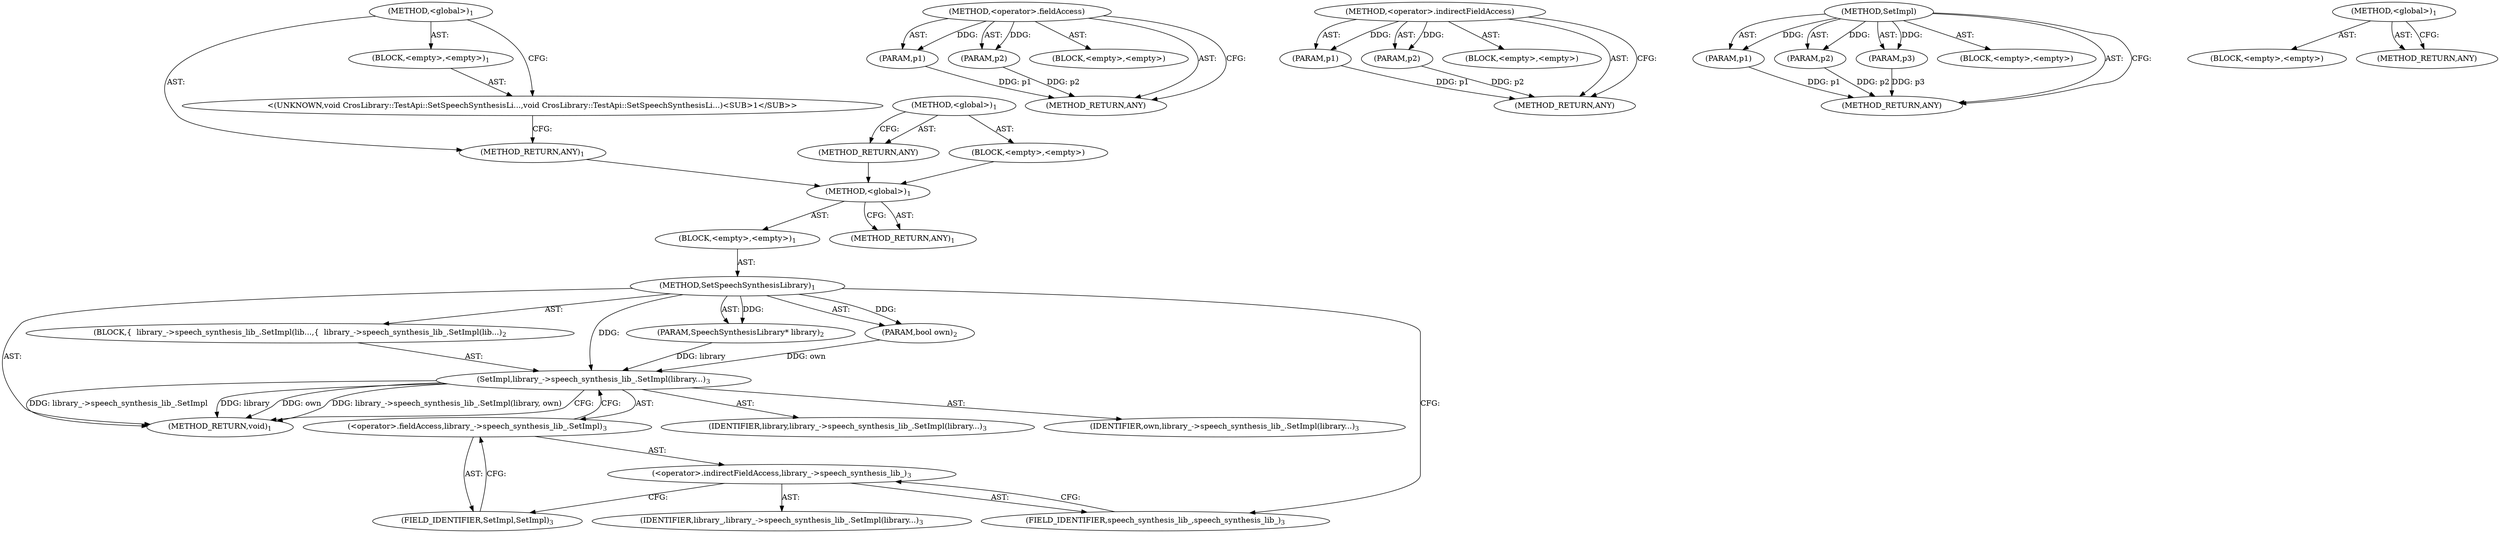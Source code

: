 digraph "&lt;global&gt;" {
vulnerable_6 [label=<(METHOD,&lt;global&gt;)<SUB>1</SUB>>];
vulnerable_7 [label=<(BLOCK,&lt;empty&gt;,&lt;empty&gt;)<SUB>1</SUB>>];
vulnerable_8 [label=<(METHOD,SetSpeechSynthesisLibrary)<SUB>1</SUB>>];
vulnerable_9 [label=<(PARAM,SpeechSynthesisLibrary* library)<SUB>2</SUB>>];
vulnerable_10 [label=<(PARAM,bool own)<SUB>2</SUB>>];
vulnerable_11 [label=<(BLOCK,{
  library_-&gt;speech_synthesis_lib_.SetImpl(lib...,{
  library_-&gt;speech_synthesis_lib_.SetImpl(lib...)<SUB>2</SUB>>];
vulnerable_12 [label=<(SetImpl,library_-&gt;speech_synthesis_lib_.SetImpl(library...)<SUB>3</SUB>>];
vulnerable_13 [label=<(&lt;operator&gt;.fieldAccess,library_-&gt;speech_synthesis_lib_.SetImpl)<SUB>3</SUB>>];
vulnerable_14 [label=<(&lt;operator&gt;.indirectFieldAccess,library_-&gt;speech_synthesis_lib_)<SUB>3</SUB>>];
vulnerable_15 [label=<(IDENTIFIER,library_,library_-&gt;speech_synthesis_lib_.SetImpl(library...)<SUB>3</SUB>>];
vulnerable_16 [label=<(FIELD_IDENTIFIER,speech_synthesis_lib_,speech_synthesis_lib_)<SUB>3</SUB>>];
vulnerable_17 [label=<(FIELD_IDENTIFIER,SetImpl,SetImpl)<SUB>3</SUB>>];
vulnerable_18 [label=<(IDENTIFIER,library,library_-&gt;speech_synthesis_lib_.SetImpl(library...)<SUB>3</SUB>>];
vulnerable_19 [label=<(IDENTIFIER,own,library_-&gt;speech_synthesis_lib_.SetImpl(library...)<SUB>3</SUB>>];
vulnerable_20 [label=<(METHOD_RETURN,void)<SUB>1</SUB>>];
vulnerable_22 [label=<(METHOD_RETURN,ANY)<SUB>1</SUB>>];
vulnerable_45 [label=<(METHOD,&lt;operator&gt;.fieldAccess)>];
vulnerable_46 [label=<(PARAM,p1)>];
vulnerable_47 [label=<(PARAM,p2)>];
vulnerable_48 [label=<(BLOCK,&lt;empty&gt;,&lt;empty&gt;)>];
vulnerable_49 [label=<(METHOD_RETURN,ANY)>];
vulnerable_50 [label=<(METHOD,&lt;operator&gt;.indirectFieldAccess)>];
vulnerable_51 [label=<(PARAM,p1)>];
vulnerable_52 [label=<(PARAM,p2)>];
vulnerable_53 [label=<(BLOCK,&lt;empty&gt;,&lt;empty&gt;)>];
vulnerable_54 [label=<(METHOD_RETURN,ANY)>];
vulnerable_39 [label=<(METHOD,SetImpl)>];
vulnerable_40 [label=<(PARAM,p1)>];
vulnerable_41 [label=<(PARAM,p2)>];
vulnerable_42 [label=<(PARAM,p3)>];
vulnerable_43 [label=<(BLOCK,&lt;empty&gt;,&lt;empty&gt;)>];
vulnerable_44 [label=<(METHOD_RETURN,ANY)>];
vulnerable_33 [label=<(METHOD,&lt;global&gt;)<SUB>1</SUB>>];
vulnerable_34 [label=<(BLOCK,&lt;empty&gt;,&lt;empty&gt;)>];
vulnerable_35 [label=<(METHOD_RETURN,ANY)>];
fixed_6 [label=<(METHOD,&lt;global&gt;)<SUB>1</SUB>>];
fixed_7 [label=<(BLOCK,&lt;empty&gt;,&lt;empty&gt;)<SUB>1</SUB>>];
fixed_8 [label="<(UNKNOWN,void CrosLibrary::TestApi::SetSpeechSynthesisLi...,void CrosLibrary::TestApi::SetSpeechSynthesisLi...)<SUB>1</SUB>>"];
fixed_9 [label=<(METHOD_RETURN,ANY)<SUB>1</SUB>>];
fixed_14 [label=<(METHOD,&lt;global&gt;)<SUB>1</SUB>>];
fixed_15 [label=<(BLOCK,&lt;empty&gt;,&lt;empty&gt;)>];
fixed_16 [label=<(METHOD_RETURN,ANY)>];
vulnerable_6 -> vulnerable_7  [key=0, label="AST: "];
vulnerable_6 -> vulnerable_22  [key=0, label="AST: "];
vulnerable_6 -> vulnerable_22  [key=1, label="CFG: "];
vulnerable_7 -> vulnerable_8  [key=0, label="AST: "];
vulnerable_8 -> vulnerable_9  [key=0, label="AST: "];
vulnerable_8 -> vulnerable_9  [key=1, label="DDG: "];
vulnerable_8 -> vulnerable_10  [key=0, label="AST: "];
vulnerable_8 -> vulnerable_10  [key=1, label="DDG: "];
vulnerable_8 -> vulnerable_11  [key=0, label="AST: "];
vulnerable_8 -> vulnerable_20  [key=0, label="AST: "];
vulnerable_8 -> vulnerable_16  [key=0, label="CFG: "];
vulnerable_8 -> vulnerable_12  [key=0, label="DDG: "];
vulnerable_9 -> vulnerable_12  [key=0, label="DDG: library"];
vulnerable_10 -> vulnerable_12  [key=0, label="DDG: own"];
vulnerable_11 -> vulnerable_12  [key=0, label="AST: "];
vulnerable_12 -> vulnerable_13  [key=0, label="AST: "];
vulnerable_12 -> vulnerable_18  [key=0, label="AST: "];
vulnerable_12 -> vulnerable_19  [key=0, label="AST: "];
vulnerable_12 -> vulnerable_20  [key=0, label="CFG: "];
vulnerable_12 -> vulnerable_20  [key=1, label="DDG: library_-&gt;speech_synthesis_lib_.SetImpl"];
vulnerable_12 -> vulnerable_20  [key=2, label="DDG: library"];
vulnerable_12 -> vulnerable_20  [key=3, label="DDG: own"];
vulnerable_12 -> vulnerable_20  [key=4, label="DDG: library_-&gt;speech_synthesis_lib_.SetImpl(library, own)"];
vulnerable_13 -> vulnerable_14  [key=0, label="AST: "];
vulnerable_13 -> vulnerable_17  [key=0, label="AST: "];
vulnerable_13 -> vulnerable_12  [key=0, label="CFG: "];
vulnerable_14 -> vulnerable_15  [key=0, label="AST: "];
vulnerable_14 -> vulnerable_16  [key=0, label="AST: "];
vulnerable_14 -> vulnerable_17  [key=0, label="CFG: "];
vulnerable_16 -> vulnerable_14  [key=0, label="CFG: "];
vulnerable_17 -> vulnerable_13  [key=0, label="CFG: "];
vulnerable_45 -> vulnerable_46  [key=0, label="AST: "];
vulnerable_45 -> vulnerable_46  [key=1, label="DDG: "];
vulnerable_45 -> vulnerable_48  [key=0, label="AST: "];
vulnerable_45 -> vulnerable_47  [key=0, label="AST: "];
vulnerable_45 -> vulnerable_47  [key=1, label="DDG: "];
vulnerable_45 -> vulnerable_49  [key=0, label="AST: "];
vulnerable_45 -> vulnerable_49  [key=1, label="CFG: "];
vulnerable_46 -> vulnerable_49  [key=0, label="DDG: p1"];
vulnerable_47 -> vulnerable_49  [key=0, label="DDG: p2"];
vulnerable_50 -> vulnerable_51  [key=0, label="AST: "];
vulnerable_50 -> vulnerable_51  [key=1, label="DDG: "];
vulnerable_50 -> vulnerable_53  [key=0, label="AST: "];
vulnerable_50 -> vulnerable_52  [key=0, label="AST: "];
vulnerable_50 -> vulnerable_52  [key=1, label="DDG: "];
vulnerable_50 -> vulnerable_54  [key=0, label="AST: "];
vulnerable_50 -> vulnerable_54  [key=1, label="CFG: "];
vulnerable_51 -> vulnerable_54  [key=0, label="DDG: p1"];
vulnerable_52 -> vulnerable_54  [key=0, label="DDG: p2"];
vulnerable_39 -> vulnerable_40  [key=0, label="AST: "];
vulnerable_39 -> vulnerable_40  [key=1, label="DDG: "];
vulnerable_39 -> vulnerable_43  [key=0, label="AST: "];
vulnerable_39 -> vulnerable_41  [key=0, label="AST: "];
vulnerable_39 -> vulnerable_41  [key=1, label="DDG: "];
vulnerable_39 -> vulnerable_44  [key=0, label="AST: "];
vulnerable_39 -> vulnerable_44  [key=1, label="CFG: "];
vulnerable_39 -> vulnerable_42  [key=0, label="AST: "];
vulnerable_39 -> vulnerable_42  [key=1, label="DDG: "];
vulnerable_40 -> vulnerable_44  [key=0, label="DDG: p1"];
vulnerable_41 -> vulnerable_44  [key=0, label="DDG: p2"];
vulnerable_42 -> vulnerable_44  [key=0, label="DDG: p3"];
vulnerable_33 -> vulnerable_34  [key=0, label="AST: "];
vulnerable_33 -> vulnerable_35  [key=0, label="AST: "];
vulnerable_33 -> vulnerable_35  [key=1, label="CFG: "];
fixed_6 -> fixed_7  [key=0, label="AST: "];
fixed_6 -> fixed_9  [key=0, label="AST: "];
fixed_6 -> fixed_8  [key=0, label="CFG: "];
fixed_7 -> fixed_8  [key=0, label="AST: "];
fixed_8 -> fixed_9  [key=0, label="CFG: "];
fixed_9 -> vulnerable_6  [key=0];
fixed_14 -> fixed_15  [key=0, label="AST: "];
fixed_14 -> fixed_16  [key=0, label="AST: "];
fixed_14 -> fixed_16  [key=1, label="CFG: "];
fixed_15 -> vulnerable_6  [key=0];
fixed_16 -> vulnerable_6  [key=0];
}

